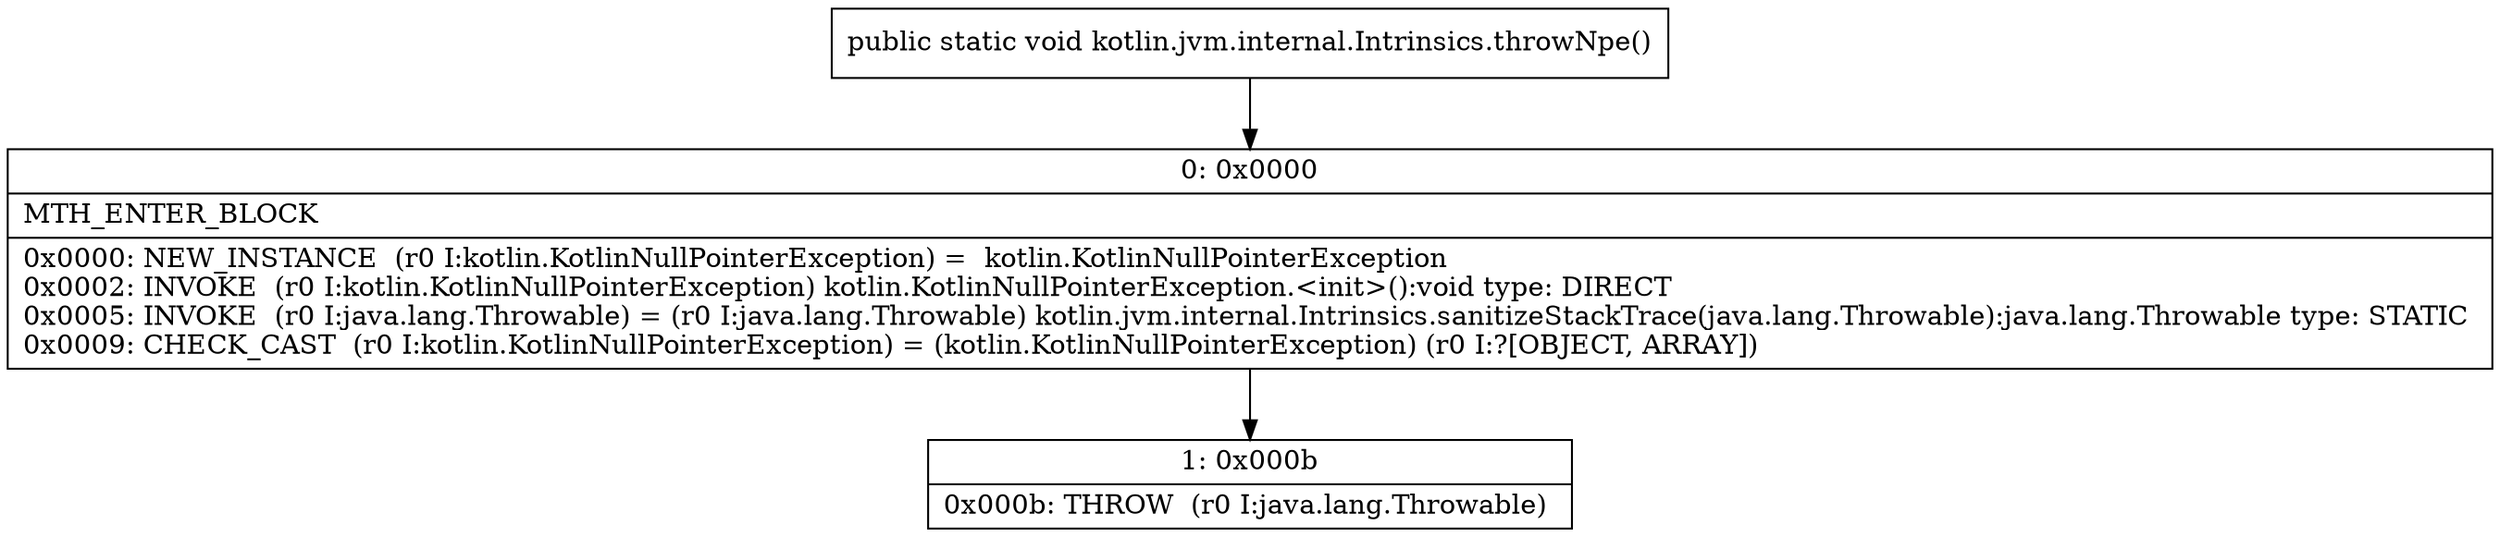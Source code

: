 digraph "CFG forkotlin.jvm.internal.Intrinsics.throwNpe()V" {
Node_0 [shape=record,label="{0\:\ 0x0000|MTH_ENTER_BLOCK\l|0x0000: NEW_INSTANCE  (r0 I:kotlin.KotlinNullPointerException) =  kotlin.KotlinNullPointerException \l0x0002: INVOKE  (r0 I:kotlin.KotlinNullPointerException) kotlin.KotlinNullPointerException.\<init\>():void type: DIRECT \l0x0005: INVOKE  (r0 I:java.lang.Throwable) = (r0 I:java.lang.Throwable) kotlin.jvm.internal.Intrinsics.sanitizeStackTrace(java.lang.Throwable):java.lang.Throwable type: STATIC \l0x0009: CHECK_CAST  (r0 I:kotlin.KotlinNullPointerException) = (kotlin.KotlinNullPointerException) (r0 I:?[OBJECT, ARRAY]) \l}"];
Node_1 [shape=record,label="{1\:\ 0x000b|0x000b: THROW  (r0 I:java.lang.Throwable) \l}"];
MethodNode[shape=record,label="{public static void kotlin.jvm.internal.Intrinsics.throwNpe() }"];
MethodNode -> Node_0;
Node_0 -> Node_1;
}

